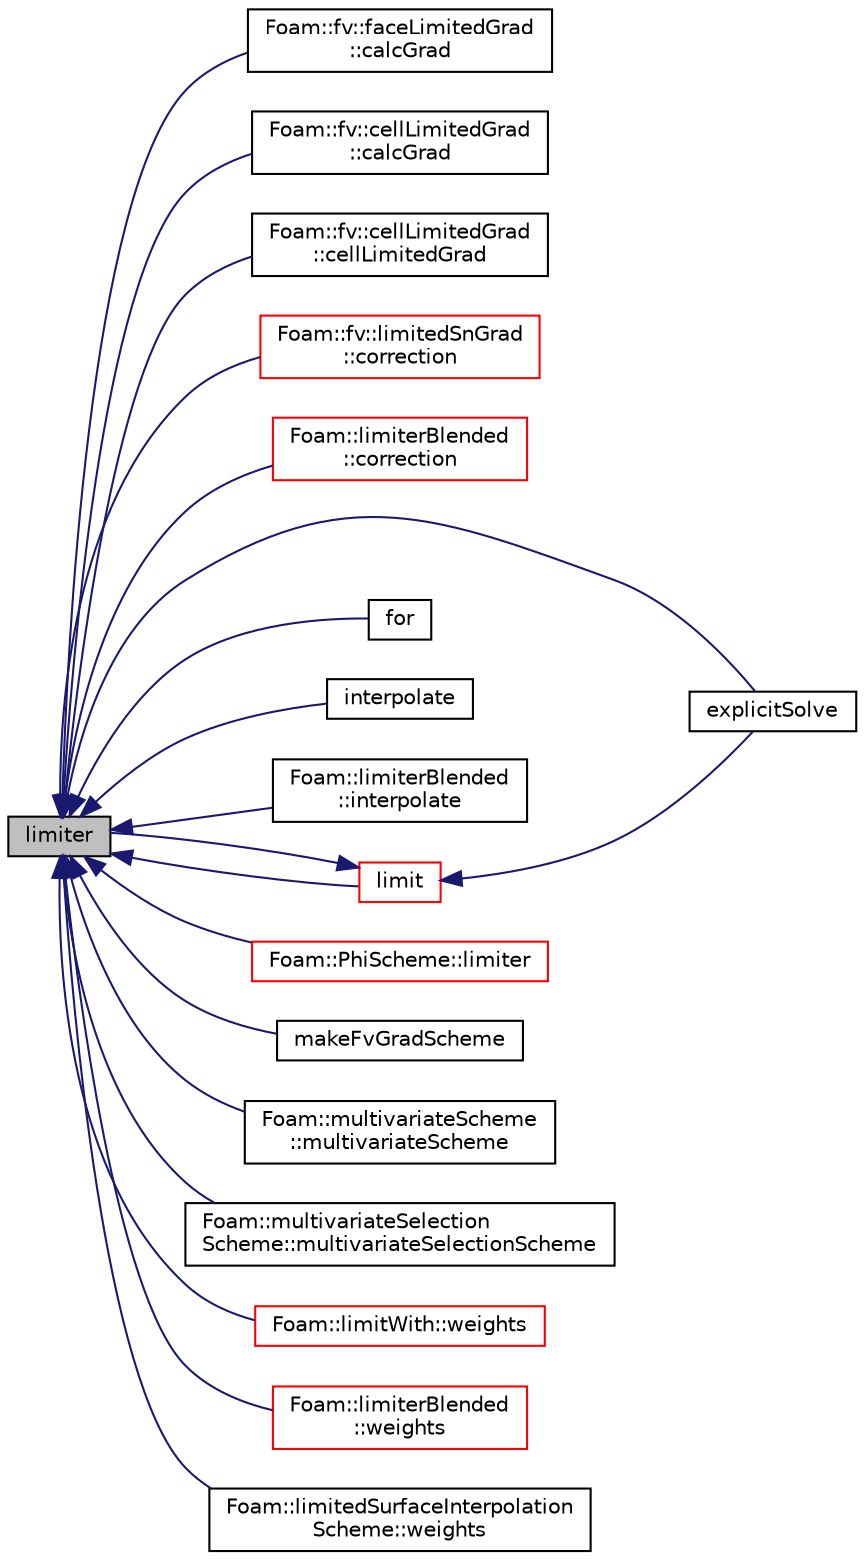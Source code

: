 digraph "limiter"
{
  bgcolor="transparent";
  edge [fontname="Helvetica",fontsize="10",labelfontname="Helvetica",labelfontsize="10"];
  node [fontname="Helvetica",fontsize="10",shape=record];
  rankdir="LR";
  Node1 [label="limiter",height=0.2,width=0.4,color="black", fillcolor="grey75", style="filled", fontcolor="black"];
  Node1 -> Node2 [dir="back",color="midnightblue",fontsize="10",style="solid",fontname="Helvetica"];
  Node2 [label="Foam::fv::faceLimitedGrad\l::calcGrad",height=0.2,width=0.4,color="black",URL="$a00725.html#ad8d9cb82461fad7624154d2e66528aa7"];
  Node1 -> Node3 [dir="back",color="midnightblue",fontsize="10",style="solid",fontname="Helvetica"];
  Node3 [label="Foam::fv::cellLimitedGrad\l::calcGrad",height=0.2,width=0.4,color="black",URL="$a00217.html#a9e6946d5c172823826c394cab9979f17"];
  Node1 -> Node4 [dir="back",color="midnightblue",fontsize="10",style="solid",fontname="Helvetica"];
  Node4 [label="Foam::fv::cellLimitedGrad\l::cellLimitedGrad",height=0.2,width=0.4,color="black",URL="$a00217.html#abfef60cfd8d9851068ecc0523108c0e5",tooltip="Construct from mesh and schemeData. "];
  Node1 -> Node5 [dir="back",color="midnightblue",fontsize="10",style="solid",fontname="Helvetica"];
  Node5 [label="Foam::fv::limitedSnGrad\l::correction",height=0.2,width=0.4,color="red",URL="$a01321.html#a3ca8452d8b2fad7ac66e2b8864f6e6ee",tooltip="Return the explicit correction to the limitedSnGrad. "];
  Node1 -> Node6 [dir="back",color="midnightblue",fontsize="10",style="solid",fontname="Helvetica"];
  Node6 [label="Foam::limiterBlended\l::correction",height=0.2,width=0.4,color="red",URL="$a01323.html#a575a424a2a3d61de0e8d6ad368b61be1",tooltip="Return the explicit correction to the face-interpolate. "];
  Node1 -> Node7 [dir="back",color="midnightblue",fontsize="10",style="solid",fontname="Helvetica"];
  Node7 [label="explicitSolve",height=0.2,width=0.4,color="black",URL="$a10792.html#ae5331d6ee1ac44557c2fff378a2f0d30"];
  Node1 -> Node8 [dir="back",color="midnightblue",fontsize="10",style="solid",fontname="Helvetica"];
  Node8 [label="for",height=0.2,width=0.4,color="black",URL="$a03265.html#ae9610aff8f04c828f9db802f66a18f67"];
  Node1 -> Node9 [dir="back",color="midnightblue",fontsize="10",style="solid",fontname="Helvetica"];
  Node9 [label="interpolate",height=0.2,width=0.4,color="black",URL="$a10792.html#a4af43c1eb899cea598bb952c0b19e55d"];
  Node1 -> Node10 [dir="back",color="midnightblue",fontsize="10",style="solid",fontname="Helvetica"];
  Node10 [label="Foam::limiterBlended\l::interpolate",height=0.2,width=0.4,color="black",URL="$a01323.html#a44c7ae31de9c47b8793d7c9de65dee19",tooltip="Return the face-interpolate of the given cell field. "];
  Node1 -> Node11 [dir="back",color="midnightblue",fontsize="10",style="solid",fontname="Helvetica"];
  Node11 [label="limit",height=0.2,width=0.4,color="red",URL="$a10792.html#a286baa687ab158265b59310619c281b4"];
  Node11 -> Node7 [dir="back",color="midnightblue",fontsize="10",style="solid",fontname="Helvetica"];
  Node11 -> Node1 [dir="back",color="midnightblue",fontsize="10",style="solid",fontname="Helvetica"];
  Node1 -> Node12 [dir="back",color="midnightblue",fontsize="10",style="solid",fontname="Helvetica"];
  Node12 [label="Foam::PhiScheme::limiter",height=0.2,width=0.4,color="red",URL="$a01850.html#aad9e018b93b59932a398c0826c5cef86",tooltip="Return the interpolation weighting factors. "];
  Node1 -> Node13 [dir="back",color="midnightblue",fontsize="10",style="solid",fontname="Helvetica"];
  Node13 [label="makeFvGradScheme",height=0.2,width=0.4,color="black",URL="$a05747.html#a392ada9a48d078ac5e73a2b100268766"];
  Node1 -> Node14 [dir="back",color="midnightblue",fontsize="10",style="solid",fontname="Helvetica"];
  Node14 [label="Foam::multivariateScheme\l::multivariateScheme",height=0.2,width=0.4,color="black",URL="$a01563.html#a1df2075ff6df9ddb6b2bf9570e8905eb",tooltip="Construct for field, faceFlux and Istream. "];
  Node1 -> Node15 [dir="back",color="midnightblue",fontsize="10",style="solid",fontname="Helvetica"];
  Node15 [label="Foam::multivariateSelection\lScheme::multivariateSelectionScheme",height=0.2,width=0.4,color="black",URL="$a01564.html#a3f90d5fb2cb054bd811362c07ceb2019",tooltip="Construct for field, faceFlux and Istream. "];
  Node1 -> Node16 [dir="back",color="midnightblue",fontsize="10",style="solid",fontname="Helvetica"];
  Node16 [label="Foam::limitWith::weights",height=0.2,width=0.4,color="red",URL="$a01326.html#acaeaacfc63a1de4752ad8d5a34dce3b7",tooltip="Return the interpolation weighting factors. "];
  Node1 -> Node17 [dir="back",color="midnightblue",fontsize="10",style="solid",fontname="Helvetica"];
  Node17 [label="Foam::limiterBlended\l::weights",height=0.2,width=0.4,color="red",URL="$a01323.html#a845f807ae2621854059e313269e7895a",tooltip="Return the interpolation weighting factors. "];
  Node1 -> Node18 [dir="back",color="midnightblue",fontsize="10",style="solid",fontname="Helvetica"];
  Node18 [label="Foam::limitedSurfaceInterpolation\lScheme::weights",height=0.2,width=0.4,color="black",URL="$a01322.html#ac637ee33c9fd5485a5d1a35e5abd1ac0",tooltip="Return the interpolation weighting factors for the given field. "];
}
